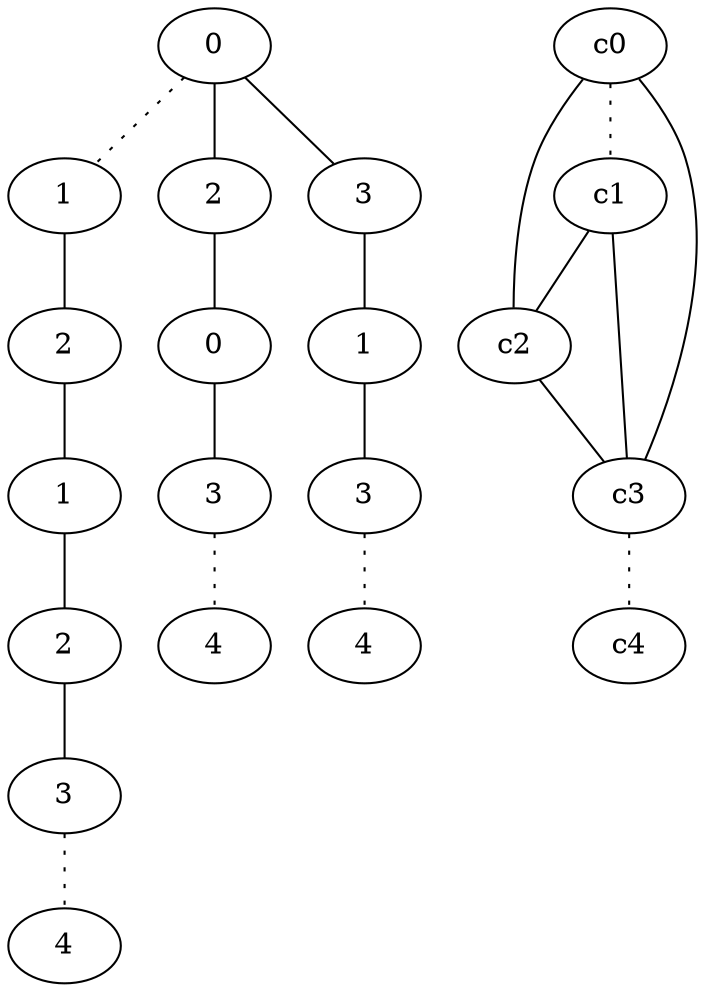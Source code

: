 graph {
a0[label=0];
a1[label=1];
a2[label=2];
a3[label=1];
a4[label=2];
a5[label=3];
a6[label=4];
a7[label=2];
a8[label=0];
a9[label=3];
a10[label=4];
a11[label=3];
a12[label=1];
a13[label=3];
a14[label=4];
a0 -- a1 [style=dotted];
a0 -- a7;
a0 -- a11;
a1 -- a2;
a2 -- a3;
a3 -- a4;
a4 -- a5;
a5 -- a6 [style=dotted];
a7 -- a8;
a8 -- a9;
a9 -- a10 [style=dotted];
a11 -- a12;
a12 -- a13;
a13 -- a14 [style=dotted];
c0 -- c1 [style=dotted];
c0 -- c2;
c0 -- c3;
c1 -- c2;
c1 -- c3;
c2 -- c3;
c3 -- c4 [style=dotted];
}
